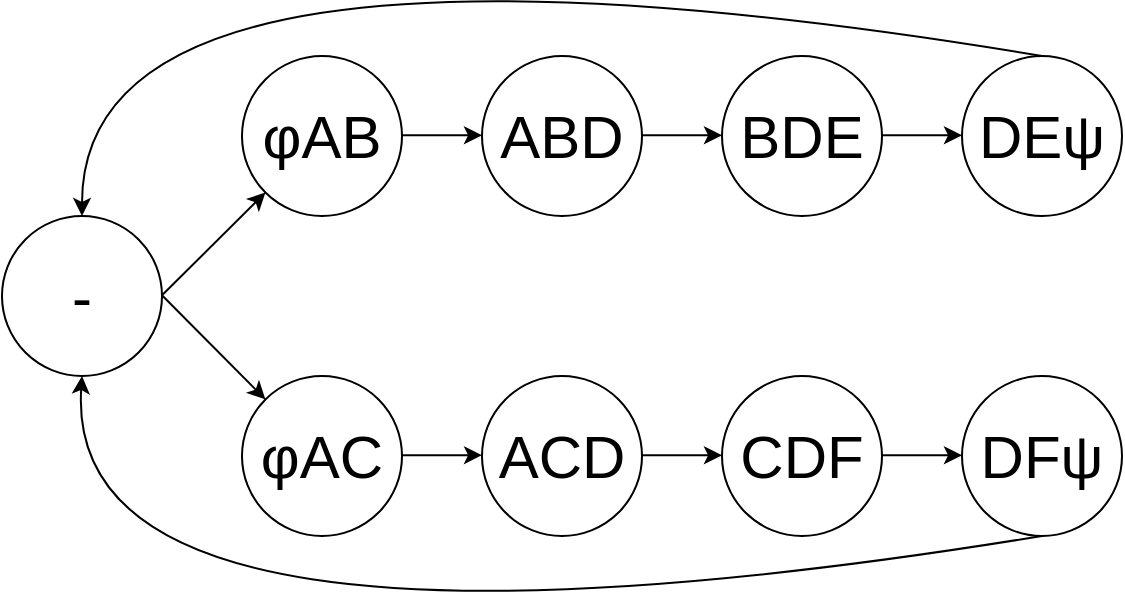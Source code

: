 <mxfile version="24.0.7" type="github">
  <diagram name="Seite-1" id="V_nagjtcnbyvWymt-Ths">
    <mxGraphModel dx="989" dy="539" grid="1" gridSize="10" guides="1" tooltips="1" connect="1" arrows="1" fold="1" page="1" pageScale="1" pageWidth="827" pageHeight="1169" math="0" shadow="0">
      <root>
        <mxCell id="0" />
        <mxCell id="1" parent="0" />
        <mxCell id="n4093YqHTNLRRz31_CPD-1" value="&lt;font style=&quot;font-size: 30px;&quot;&gt;-&lt;/font&gt;" style="ellipse;whiteSpace=wrap;html=1;aspect=fixed;" vertex="1" parent="1">
          <mxGeometry x="40" y="280" width="80" height="80" as="geometry" />
        </mxCell>
        <mxCell id="n4093YqHTNLRRz31_CPD-8" value="&lt;span style=&quot;left: 156.508px; top: 959.48px; font-size: 30px; font-family: sans-serif; transform: scaleX(1.012);&quot; role=&quot;presentation&quot; dir=&quot;ltr&quot;&gt;φ&lt;/span&gt;AB" style="ellipse;whiteSpace=wrap;html=1;aspect=fixed;fontSize=30;" vertex="1" parent="1">
          <mxGeometry x="160" y="200" width="80" height="80" as="geometry" />
        </mxCell>
        <mxCell id="n4093YqHTNLRRz31_CPD-9" value="&lt;span style=&quot;left: 156.508px; top: 959.48px; font-size: 30px; font-family: sans-serif; transform: scaleX(1.012);&quot; role=&quot;presentation&quot; dir=&quot;ltr&quot;&gt;φ&lt;/span&gt;AC" style="ellipse;whiteSpace=wrap;html=1;aspect=fixed;fontSize=30;" vertex="1" parent="1">
          <mxGeometry x="160" y="360" width="80" height="80" as="geometry" />
        </mxCell>
        <mxCell id="n4093YqHTNLRRz31_CPD-11" value="ABD" style="ellipse;whiteSpace=wrap;html=1;aspect=fixed;fontSize=30;" vertex="1" parent="1">
          <mxGeometry x="280" y="200" width="80" height="80" as="geometry" />
        </mxCell>
        <mxCell id="n4093YqHTNLRRz31_CPD-12" value="ACD" style="ellipse;whiteSpace=wrap;html=1;aspect=fixed;fontSize=30;" vertex="1" parent="1">
          <mxGeometry x="280" y="360" width="80" height="80" as="geometry" />
        </mxCell>
        <mxCell id="n4093YqHTNLRRz31_CPD-15" value="BDE" style="ellipse;whiteSpace=wrap;html=1;aspect=fixed;fontSize=30;" vertex="1" parent="1">
          <mxGeometry x="400" y="200" width="80" height="80" as="geometry" />
        </mxCell>
        <mxCell id="n4093YqHTNLRRz31_CPD-16" value="CDF" style="ellipse;whiteSpace=wrap;html=1;aspect=fixed;fontSize=30;" vertex="1" parent="1">
          <mxGeometry x="400" y="360" width="80" height="80" as="geometry" />
        </mxCell>
        <mxCell id="n4093YqHTNLRRz31_CPD-17" value="DE&lt;span dir=&quot;ltr&quot; role=&quot;presentation&quot; style=&quot;left: 156.508px; top: 959.48px; font-size: 30px; font-family: sans-serif; transform: scaleX(1.012);&quot;&gt;ψ&lt;/span&gt;" style="ellipse;whiteSpace=wrap;html=1;aspect=fixed;fontSize=30;" vertex="1" parent="1">
          <mxGeometry x="520" y="200" width="80" height="80" as="geometry" />
        </mxCell>
        <mxCell id="n4093YqHTNLRRz31_CPD-18" value="DF&lt;span dir=&quot;ltr&quot; role=&quot;presentation&quot; style=&quot;left: 156.508px; top: 959.48px; font-size: 30px; font-family: sans-serif; transform: scaleX(1.012);&quot;&gt;ψ&lt;/span&gt;" style="ellipse;whiteSpace=wrap;html=1;aspect=fixed;fontSize=30;" vertex="1" parent="1">
          <mxGeometry x="520" y="360" width="80" height="80" as="geometry" />
        </mxCell>
        <mxCell id="n4093YqHTNLRRz31_CPD-19" value="" style="endArrow=classic;html=1;rounded=0;curved=1;exitX=1;exitY=0.5;exitDx=0;exitDy=0;" edge="1" parent="1">
          <mxGeometry width="50" height="50" relative="1" as="geometry">
            <mxPoint x="240" y="399.58" as="sourcePoint" />
            <mxPoint x="280" y="399.58" as="targetPoint" />
          </mxGeometry>
        </mxCell>
        <mxCell id="n4093YqHTNLRRz31_CPD-20" value="" style="endArrow=classic;html=1;rounded=0;curved=1;exitX=1;exitY=0.5;exitDx=0;exitDy=0;" edge="1" parent="1">
          <mxGeometry width="50" height="50" relative="1" as="geometry">
            <mxPoint x="360" y="399.66" as="sourcePoint" />
            <mxPoint x="400" y="399.66" as="targetPoint" />
          </mxGeometry>
        </mxCell>
        <mxCell id="n4093YqHTNLRRz31_CPD-21" value="" style="endArrow=classic;html=1;rounded=0;curved=1;exitX=1;exitY=0.5;exitDx=0;exitDy=0;" edge="1" parent="1">
          <mxGeometry width="50" height="50" relative="1" as="geometry">
            <mxPoint x="480" y="399.66" as="sourcePoint" />
            <mxPoint x="520" y="399.66" as="targetPoint" />
          </mxGeometry>
        </mxCell>
        <mxCell id="n4093YqHTNLRRz31_CPD-22" value="" style="endArrow=classic;html=1;rounded=0;curved=1;exitX=1;exitY=0.5;exitDx=0;exitDy=0;" edge="1" parent="1">
          <mxGeometry width="50" height="50" relative="1" as="geometry">
            <mxPoint x="240" y="239.66" as="sourcePoint" />
            <mxPoint x="280" y="239.66" as="targetPoint" />
          </mxGeometry>
        </mxCell>
        <mxCell id="n4093YqHTNLRRz31_CPD-23" value="" style="endArrow=classic;html=1;rounded=0;curved=1;exitX=1;exitY=0.5;exitDx=0;exitDy=0;" edge="1" parent="1">
          <mxGeometry width="50" height="50" relative="1" as="geometry">
            <mxPoint x="360" y="239.66" as="sourcePoint" />
            <mxPoint x="400" y="239.66" as="targetPoint" />
          </mxGeometry>
        </mxCell>
        <mxCell id="n4093YqHTNLRRz31_CPD-24" value="" style="endArrow=classic;html=1;rounded=0;curved=1;exitX=1;exitY=0.5;exitDx=0;exitDy=0;" edge="1" parent="1">
          <mxGeometry width="50" height="50" relative="1" as="geometry">
            <mxPoint x="480" y="239.66" as="sourcePoint" />
            <mxPoint x="520" y="239.66" as="targetPoint" />
          </mxGeometry>
        </mxCell>
        <mxCell id="n4093YqHTNLRRz31_CPD-25" value="" style="endArrow=classic;html=1;rounded=0;curved=1;exitX=1;exitY=0.5;exitDx=0;exitDy=0;entryX=0;entryY=1;entryDx=0;entryDy=0;" edge="1" parent="1" target="n4093YqHTNLRRz31_CPD-8">
          <mxGeometry width="50" height="50" relative="1" as="geometry">
            <mxPoint x="120" y="319.66" as="sourcePoint" />
            <mxPoint x="160" y="319.66" as="targetPoint" />
          </mxGeometry>
        </mxCell>
        <mxCell id="n4093YqHTNLRRz31_CPD-26" value="" style="endArrow=classic;html=1;rounded=0;curved=1;exitX=1;exitY=0.5;exitDx=0;exitDy=0;entryX=0;entryY=0;entryDx=0;entryDy=0;" edge="1" parent="1" target="n4093YqHTNLRRz31_CPD-9">
          <mxGeometry width="50" height="50" relative="1" as="geometry">
            <mxPoint x="120" y="319.66" as="sourcePoint" />
            <mxPoint x="160" y="319.66" as="targetPoint" />
          </mxGeometry>
        </mxCell>
        <mxCell id="n4093YqHTNLRRz31_CPD-27" value="" style="endArrow=classic;html=1;rounded=0;curved=1;exitX=0.5;exitY=0;exitDx=0;exitDy=0;entryX=0.5;entryY=0;entryDx=0;entryDy=0;" edge="1" parent="1" source="n4093YqHTNLRRz31_CPD-17" target="n4093YqHTNLRRz31_CPD-1">
          <mxGeometry width="50" height="50" relative="1" as="geometry">
            <mxPoint x="570" y="180.0" as="sourcePoint" />
            <mxPoint x="610" y="180.0" as="targetPoint" />
            <Array as="points">
              <mxPoint x="80" y="120" />
            </Array>
          </mxGeometry>
        </mxCell>
        <mxCell id="n4093YqHTNLRRz31_CPD-28" value="" style="endArrow=classic;html=1;rounded=0;curved=1;exitX=0.5;exitY=1;exitDx=0;exitDy=0;entryX=0.5;entryY=1;entryDx=0;entryDy=0;" edge="1" parent="1" source="n4093YqHTNLRRz31_CPD-18" target="n4093YqHTNLRRz31_CPD-1">
          <mxGeometry width="50" height="50" relative="1" as="geometry">
            <mxPoint x="320" y="380" as="sourcePoint" />
            <mxPoint x="360" y="380" as="targetPoint" />
            <Array as="points">
              <mxPoint x="70" y="520" />
            </Array>
          </mxGeometry>
        </mxCell>
      </root>
    </mxGraphModel>
  </diagram>
</mxfile>
